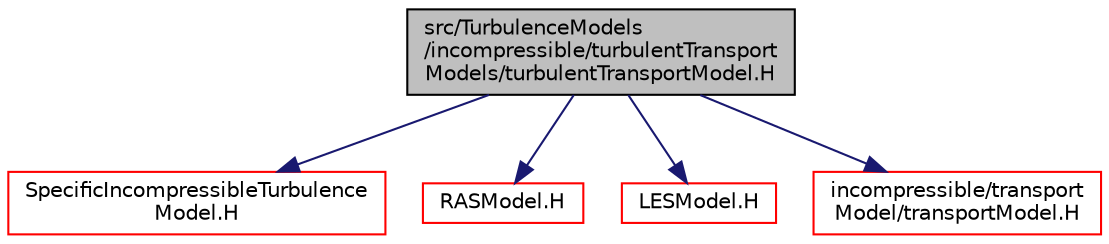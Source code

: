 digraph "src/TurbulenceModels/incompressible/turbulentTransportModels/turbulentTransportModel.H"
{
  bgcolor="transparent";
  edge [fontname="Helvetica",fontsize="10",labelfontname="Helvetica",labelfontsize="10"];
  node [fontname="Helvetica",fontsize="10",shape=record];
  Node1 [label="src/TurbulenceModels\l/incompressible/turbulentTransport\lModels/turbulentTransportModel.H",height=0.2,width=0.4,color="black", fillcolor="grey75", style="filled", fontcolor="black"];
  Node1 -> Node2 [color="midnightblue",fontsize="10",style="solid",fontname="Helvetica"];
  Node2 [label="SpecificIncompressibleTurbulence\lModel.H",height=0.2,width=0.4,color="red",URL="$a10501.html"];
  Node1 -> Node3 [color="midnightblue",fontsize="10",style="solid",fontname="Helvetica"];
  Node3 [label="RASModel.H",height=0.2,width=0.4,color="red",URL="$a10651.html"];
  Node1 -> Node4 [color="midnightblue",fontsize="10",style="solid",fontname="Helvetica"];
  Node4 [label="LESModel.H",height=0.2,width=0.4,color="red",URL="$a10609.html"];
  Node1 -> Node5 [color="midnightblue",fontsize="10",style="solid",fontname="Helvetica"];
  Node5 [label="incompressible/transport\lModel/transportModel.H",height=0.2,width=0.4,color="red",URL="$a10359.html"];
}
